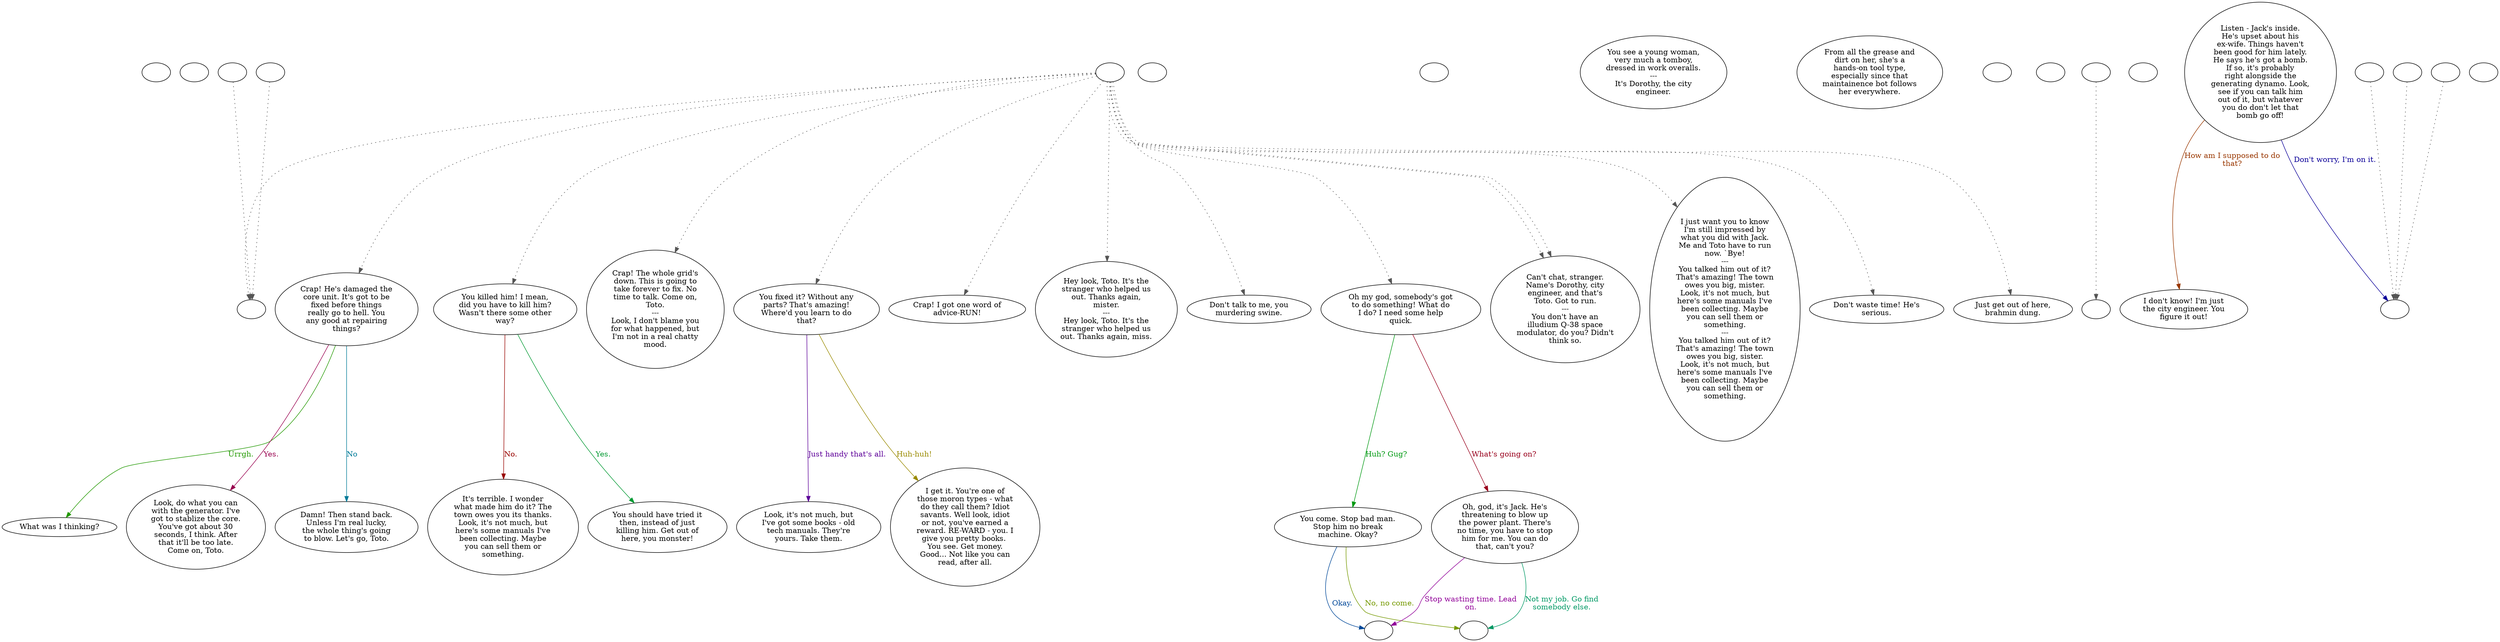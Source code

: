 digraph scdoroth {
  "checkPartyMembersNearDoor" [style=filled       fillcolor="#FFFFFF"       color="#000000"]
  "checkPartyMembersNearDoor" [label=""]
  "start" [style=filled       fillcolor="#FFFFFF"       color="#000000"]
  "start" [label=""]
  "critter_p_proc" [style=filled       fillcolor="#FFFFFF"       color="#000000"]
  "critter_p_proc" -> "walkToPos" [style=dotted color="#555555"]
  "critter_p_proc" [label=""]
  "pickup_p_proc" [style=filled       fillcolor="#FFFFFF"       color="#000000"]
  "pickup_p_proc" [label=""]
  "talk_p_proc" [style=filled       fillcolor="#FFFFFF"       color="#000000"]
  "talk_p_proc" -> "Node020" [style=dotted color="#555555"]
  "talk_p_proc" -> "Node022" [style=dotted color="#555555"]
  "talk_p_proc" -> "Node023" [style=dotted color="#555555"]
  "talk_p_proc" -> "Node006" [style=dotted color="#555555"]
  "talk_p_proc" -> "walkToPos" [style=dotted color="#555555"]
  "talk_p_proc" -> "Node015" [style=dotted color="#555555"]
  "talk_p_proc" -> "Node014" [style=dotted color="#555555"]
  "talk_p_proc" -> "Node010" [style=dotted color="#555555"]
  "talk_p_proc" -> "Node021" [style=dotted color="#555555"]
  "talk_p_proc" -> "Node013" [style=dotted color="#555555"]
  "talk_p_proc" -> "Node018" [style=dotted color="#555555"]
  "talk_p_proc" -> "Node001" [style=dotted color="#555555"]
  "talk_p_proc" -> "Node019" [style=dotted color="#555555"]
  "talk_p_proc" -> "Node019" [style=dotted color="#555555"]
  "talk_p_proc" [label=""]
  "destroy_p_proc" [style=filled       fillcolor="#FFFFFF"       color="#000000"]
  "destroy_p_proc" [label=""]
  "look_at_p_proc" [style=filled       fillcolor="#FFFFFF"       color="#000000"]
  "look_at_p_proc" [label="You see a young woman,\nvery much a tomboy,\ndressed in work overalls.\n---\nIt's Dorothy, the city\nengineer."]
  "description_p_proc" [style=filled       fillcolor="#FFFFFF"       color="#000000"]
  "description_p_proc" [label="From all the grease and\ndirt on her, she's a\nhands-on tool type,\nespecially since that\nmaintainence bot follows\nher everywhere."]
  "use_skill_on_p_proc" [style=filled       fillcolor="#FFFFFF"       color="#000000"]
  "use_skill_on_p_proc" [label=""]
  "damage_p_proc" [style=filled       fillcolor="#FFFFFF"       color="#000000"]
  "damage_p_proc" [label=""]
  "map_enter_p_proc" [style=filled       fillcolor="#FFFFFF"       color="#000000"]
  "map_enter_p_proc" -> "checkHere" [style=dotted color="#555555"]
  "map_enter_p_proc" [label=""]
  "Node998" [style=filled       fillcolor="#FFFFFF"       color="#000000"]
  "Node998" [label=""]
  "Node999" [style=filled       fillcolor="#FFFFFF"       color="#000000"]
  "Node999" [label=""]
  "Node001" [style=filled       fillcolor="#FFFFFF"       color="#000000"]
  "Node001" [label="Oh my god, somebody's got\nto do something! What do\nI do? I need some help\nquick."]
  "Node001" -> "Node002" [label="Huh? Gug?" color="#009911" fontcolor="#009911"]
  "Node001" -> "Node003" [label="What's going on?" color="#99001C" fontcolor="#99001C"]
  "Node002" [style=filled       fillcolor="#FFFFFF"       color="#000000"]
  "Node002" [label="You come. Stop bad man.\nStop him no break\nmachine. Okay?"]
  "Node002" -> "NodeWarpA" [label="Okay." color="#004899" fontcolor="#004899"]
  "Node002" -> "NodeWarpB" [label="No, no come." color="#759900" fontcolor="#759900"]
  "Node003" [style=filled       fillcolor="#FFFFFF"       color="#000000"]
  "Node003" [label="Oh, god, it's Jack. He's\nthreatening to blow up\nthe power plant. There's\nno time, you have to stop\nhim for me. You can do\nthat, can't you?"]
  "Node003" -> "NodeWarpA" [label="Stop wasting time. Lead\non." color="#910099" fontcolor="#910099"]
  "Node003" -> "NodeWarpB" [label="Not my job. Go find\nsomebody else." color="#009964" fontcolor="#009964"]
  "Node004" [style=filled       fillcolor="#FFFFFF"       color="#000000"]
  "Node004" [label="Listen - Jack's inside.\nHe's upset about his\nex-wife. Things haven't\nbeen good for him lately.\nHe says he's got a bomb.\nIf so, it's probably\nright alongside the\ngenerating dynamo. Look,\nsee if you can talk him\nout of it, but whatever\nyou do don't let that\nbomb go off!"]
  "Node004" -> "Node005" [label="How am I supposed to do\nthat?" color="#993700" fontcolor="#993700"]
  "Node004" -> "Node999" [label="Don't worry, I'm on it." color="#0B0099" fontcolor="#0B0099"]
  "Node005" [style=filled       fillcolor="#FFFFFF"       color="#000000"]
  "Node005" [label="I don't know! I'm just\nthe city engineer. You\nfigure it out!"]
  "Node006" [style=filled       fillcolor="#FFFFFF"       color="#000000"]
  "Node006" [label="Crap! He's damaged the\ncore unit. It's got to be\nfixed before things\nreally go to hell. You\nany good at repairing\nthings?"]
  "Node006" -> "Node007" [label="Urrgh." color="#229900" fontcolor="#229900"]
  "Node006" -> "Node008" [label="Yes." color="#99004F" fontcolor="#99004F"]
  "Node006" -> "Node009" [label="No" color="#007B99" fontcolor="#007B99"]
  "Node007" [style=filled       fillcolor="#FFFFFF"       color="#000000"]
  "Node007" [label="What was I thinking?"]
  "Node008" [style=filled       fillcolor="#FFFFFF"       color="#000000"]
  "Node008" [label="Look, do what you can\nwith the generator. I've\ngot to stablize the core.\nYou've got about 30\nseconds, I think. After\nthat it'll be too late.\nCome on, Toto."]
  "Node009" [style=filled       fillcolor="#FFFFFF"       color="#000000"]
  "Node009" [label="Damn! Then stand back.\nUnless I'm real lucky,\nthe whole thing's going\nto blow. Let's go, Toto."]
  "Node010" [style=filled       fillcolor="#FFFFFF"       color="#000000"]
  "Node010" [label="You fixed it? Without any\nparts? That's amazing!\nWhere'd you learn to do\nthat?"]
  "Node010" -> "Node011" [label="Huh-huh!" color="#998A00" fontcolor="#998A00"]
  "Node010" -> "Node012" [label="Just handy that's all." color="#5D0099" fontcolor="#5D0099"]
  "Node011" [style=filled       fillcolor="#FFFFFF"       color="#000000"]
  "Node011" [label="I get it. You're one of\nthose moron types - what\ndo they call them? Idiot\nsavants. Well look, idiot\nor not, you've earned a\nreward. RE-WARD - you. I\ngive you pretty books. \nYou see. Get money.\nGood... Not like you can\nread, after all."]
  "Node012" [style=filled       fillcolor="#FFFFFF"       color="#000000"]
  "Node012" [label="Look, it's not much, but\nI've got some books - old\ntech manuals. They're\nyours. Take them."]
  "Node013" [style=filled       fillcolor="#FFFFFF"       color="#000000"]
  "Node013" [label="Hey look, Toto. It's the\nstranger who helped us\nout. Thanks again,\nmister.\n---\nHey look, Toto. It's the\nstranger who helped us\nout. Thanks again, miss."]
  "Node014" [style=filled       fillcolor="#FFFFFF"       color="#000000"]
  "Node014" [label="Crap! The whole grid's\ndown. This is going to\ntake forever to fix. No\ntime to talk. Come on,\nToto.\n---\nLook, I don't blame you\nfor what happened, but\nI'm not in a real chatty\nmood."]
  "Node015" [style=filled       fillcolor="#FFFFFF"       color="#000000"]
  "Node015" [label="You killed him! I mean,\ndid you have to kill him?\nWasn't there some other\nway?"]
  "Node015" -> "Node016" [label="Yes." color="#009931" fontcolor="#009931"]
  "Node015" -> "Node017" [label="No." color="#990400" fontcolor="#990400"]
  "Node016" [style=filled       fillcolor="#FFFFFF"       color="#000000"]
  "Node016" [label="You should have tried it\nthen, instead of just\nkilling him. Get out of\nhere, you monster!"]
  "Node017" [style=filled       fillcolor="#FFFFFF"       color="#000000"]
  "Node017" [label="It's terrible. I wonder\nwhat made him do it? The\ntown owes you its thanks.\nLook, it's not much, but\nhere's some manuals I've\nbeen collecting. Maybe\nyou can sell them or\nsomething."]
  "Node018" [style=filled       fillcolor="#FFFFFF"       color="#000000"]
  "Node018" [label="Don't talk to me, you\nmurdering swine."]
  "Node019" [style=filled       fillcolor="#FFFFFF"       color="#000000"]
  "Node019" [label="Can't chat, stranger.\nName's Dorothy, city\nengineer, and that's\nToto. Got to run.\n---\nYou don't have an\nilludium Q-38 space\nmodulator, do you? Didn't\nthink so."]
  "Node020" [style=filled       fillcolor="#FFFFFF"       color="#000000"]
  "Node020" [label="I just want you to know\nI'm still impressed by\nwhat you did with Jack.\nMe and Toto have to run\nnow. `Bye!\n---\nYou talked him out of it?\nThat's amazing! The town\nowes you big, mister.\nLook, it's not much, but\nhere's some manuals I've\nbeen collecting. Maybe\nyou can sell them or\nsomething.\n---\nYou talked him out of it?\nThat's amazing! The town\nowes you big, sister.\nLook, it's not much, but\nhere's some manuals I've\nbeen collecting. Maybe\nyou can sell them or\nsomething."]
  "Node021" [style=filled       fillcolor="#FFFFFF"       color="#000000"]
  "Node021" [label="Crap! I got one word of\nadvice-RUN!"]
  "Node022" [style=filled       fillcolor="#FFFFFF"       color="#000000"]
  "Node022" [label="Don't waste time! He's\nserious."]
  "Node023" [style=filled       fillcolor="#FFFFFF"       color="#000000"]
  "Node023" [label="Just get out of here,\nbrahmin dung."]
  "walkToPos" [style=filled       fillcolor="#FFFFFF"       color="#000000"]
  "walkToPos" [label=""]
  "getTimeBit" [style=filled       fillcolor="#FFFFFF"       color="#000000"]
  "getTimeBit" [label=""]
  "checkHere" [style=filled       fillcolor="#FFFFFF"       color="#000000"]
  "checkHere" [label=""]
  "timed_event_p_proc" [style=filled       fillcolor="#FFFFFF"       color="#000000"]
  "timed_event_p_proc" -> "walkToPos" [style=dotted color="#555555"]
  "timed_event_p_proc" [label=""]
  "NodeWarpA" [style=filled       fillcolor="#FFFFFF"       color="#000000"]
  "NodeWarpA" [label=""]
  "NodeWarpB" [style=filled       fillcolor="#FFFFFF"       color="#000000"]
  "NodeWarpB" [label=""]
  "NodePowerDone" [style=filled       fillcolor="#FFFFFF"       color="#000000"]
  "NodePowerDone" -> "Node999" [style=dotted color="#555555"]
  "NodePowerDone" [label=""]
  "NodeMurder" [style=filled       fillcolor="#FFFFFF"       color="#000000"]
  "NodeMurder" -> "Node999" [style=dotted color="#555555"]
  "NodeMurder" [label=""]
  "NodeMurderButOk" [style=filled       fillcolor="#FFFFFF"       color="#000000"]
  "NodeMurderButOk" -> "Node999" [style=dotted color="#555555"]
  "NodeMurderButOk" [label=""]
}